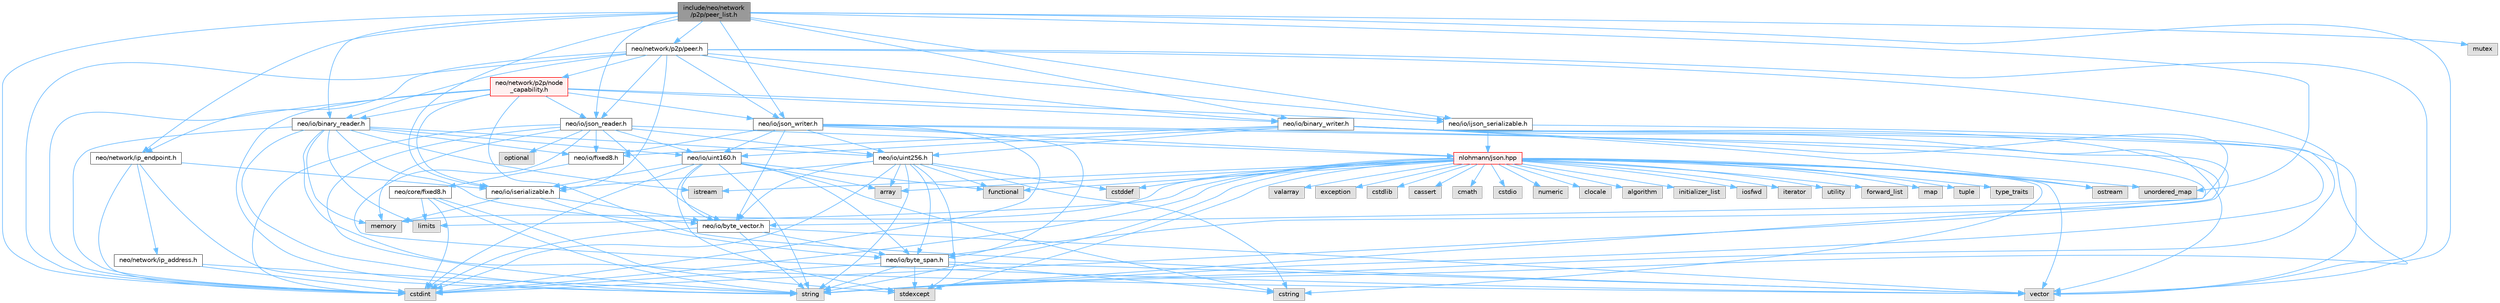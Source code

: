 digraph "include/neo/network/p2p/peer_list.h"
{
 // LATEX_PDF_SIZE
  bgcolor="transparent";
  edge [fontname=Helvetica,fontsize=10,labelfontname=Helvetica,labelfontsize=10];
  node [fontname=Helvetica,fontsize=10,shape=box,height=0.2,width=0.4];
  Node1 [id="Node000001",label="include/neo/network\l/p2p/peer_list.h",height=0.2,width=0.4,color="gray40", fillcolor="grey60", style="filled", fontcolor="black",tooltip=" "];
  Node1 -> Node2 [id="edge145_Node000001_Node000002",color="steelblue1",style="solid",tooltip=" "];
  Node2 [id="Node000002",label="neo/io/binary_reader.h",height=0.2,width=0.4,color="grey40", fillcolor="white", style="filled",URL="$binary__reader_8h.html",tooltip=" "];
  Node2 -> Node3 [id="edge146_Node000002_Node000003",color="steelblue1",style="solid",tooltip=" "];
  Node3 [id="Node000003",label="neo/io/byte_vector.h",height=0.2,width=0.4,color="grey40", fillcolor="white", style="filled",URL="$io_2byte__vector_8h.html",tooltip=" "];
  Node3 -> Node4 [id="edge147_Node000003_Node000004",color="steelblue1",style="solid",tooltip=" "];
  Node4 [id="Node000004",label="neo/io/byte_span.h",height=0.2,width=0.4,color="grey40", fillcolor="white", style="filled",URL="$io_2byte__span_8h.html",tooltip=" "];
  Node4 -> Node5 [id="edge148_Node000004_Node000005",color="steelblue1",style="solid",tooltip=" "];
  Node5 [id="Node000005",label="cstdint",height=0.2,width=0.4,color="grey60", fillcolor="#E0E0E0", style="filled",tooltip=" "];
  Node4 -> Node6 [id="edge149_Node000004_Node000006",color="steelblue1",style="solid",tooltip=" "];
  Node6 [id="Node000006",label="cstring",height=0.2,width=0.4,color="grey60", fillcolor="#E0E0E0", style="filled",tooltip=" "];
  Node4 -> Node7 [id="edge150_Node000004_Node000007",color="steelblue1",style="solid",tooltip=" "];
  Node7 [id="Node000007",label="stdexcept",height=0.2,width=0.4,color="grey60", fillcolor="#E0E0E0", style="filled",tooltip=" "];
  Node4 -> Node8 [id="edge151_Node000004_Node000008",color="steelblue1",style="solid",tooltip=" "];
  Node8 [id="Node000008",label="string",height=0.2,width=0.4,color="grey60", fillcolor="#E0E0E0", style="filled",tooltip=" "];
  Node4 -> Node9 [id="edge152_Node000004_Node000009",color="steelblue1",style="solid",tooltip=" "];
  Node9 [id="Node000009",label="vector",height=0.2,width=0.4,color="grey60", fillcolor="#E0E0E0", style="filled",tooltip=" "];
  Node3 -> Node5 [id="edge153_Node000003_Node000005",color="steelblue1",style="solid",tooltip=" "];
  Node3 -> Node8 [id="edge154_Node000003_Node000008",color="steelblue1",style="solid",tooltip=" "];
  Node3 -> Node9 [id="edge155_Node000003_Node000009",color="steelblue1",style="solid",tooltip=" "];
  Node2 -> Node10 [id="edge156_Node000002_Node000010",color="steelblue1",style="solid",tooltip=" "];
  Node10 [id="Node000010",label="neo/io/fixed8.h",height=0.2,width=0.4,color="grey40", fillcolor="white", style="filled",URL="$io_2fixed8_8h.html",tooltip=" "];
  Node10 -> Node11 [id="edge157_Node000010_Node000011",color="steelblue1",style="solid",tooltip=" "];
  Node11 [id="Node000011",label="neo/core/fixed8.h",height=0.2,width=0.4,color="grey40", fillcolor="white", style="filled",URL="$core_2fixed8_8h.html",tooltip=" "];
  Node11 -> Node5 [id="edge158_Node000011_Node000005",color="steelblue1",style="solid",tooltip=" "];
  Node11 -> Node12 [id="edge159_Node000011_Node000012",color="steelblue1",style="solid",tooltip=" "];
  Node12 [id="Node000012",label="limits",height=0.2,width=0.4,color="grey60", fillcolor="#E0E0E0", style="filled",tooltip=" "];
  Node11 -> Node7 [id="edge160_Node000011_Node000007",color="steelblue1",style="solid",tooltip=" "];
  Node11 -> Node8 [id="edge161_Node000011_Node000008",color="steelblue1",style="solid",tooltip=" "];
  Node2 -> Node13 [id="edge162_Node000002_Node000013",color="steelblue1",style="solid",tooltip=" "];
  Node13 [id="Node000013",label="neo/io/uint160.h",height=0.2,width=0.4,color="grey40", fillcolor="white", style="filled",URL="$uint160_8h.html",tooltip=" "];
  Node13 -> Node4 [id="edge163_Node000013_Node000004",color="steelblue1",style="solid",tooltip=" "];
  Node13 -> Node3 [id="edge164_Node000013_Node000003",color="steelblue1",style="solid",tooltip=" "];
  Node13 -> Node14 [id="edge165_Node000013_Node000014",color="steelblue1",style="solid",tooltip=" "];
  Node14 [id="Node000014",label="neo/io/iserializable.h",height=0.2,width=0.4,color="grey40", fillcolor="white", style="filled",URL="$iserializable_8h.html",tooltip=" "];
  Node14 -> Node4 [id="edge166_Node000014_Node000004",color="steelblue1",style="solid",tooltip=" "];
  Node14 -> Node3 [id="edge167_Node000014_Node000003",color="steelblue1",style="solid",tooltip=" "];
  Node14 -> Node15 [id="edge168_Node000014_Node000015",color="steelblue1",style="solid",tooltip=" "];
  Node15 [id="Node000015",label="memory",height=0.2,width=0.4,color="grey60", fillcolor="#E0E0E0", style="filled",tooltip=" "];
  Node13 -> Node16 [id="edge169_Node000013_Node000016",color="steelblue1",style="solid",tooltip=" "];
  Node16 [id="Node000016",label="array",height=0.2,width=0.4,color="grey60", fillcolor="#E0E0E0", style="filled",tooltip=" "];
  Node13 -> Node5 [id="edge170_Node000013_Node000005",color="steelblue1",style="solid",tooltip=" "];
  Node13 -> Node6 [id="edge171_Node000013_Node000006",color="steelblue1",style="solid",tooltip=" "];
  Node13 -> Node17 [id="edge172_Node000013_Node000017",color="steelblue1",style="solid",tooltip=" "];
  Node17 [id="Node000017",label="functional",height=0.2,width=0.4,color="grey60", fillcolor="#E0E0E0", style="filled",tooltip=" "];
  Node13 -> Node7 [id="edge173_Node000013_Node000007",color="steelblue1",style="solid",tooltip=" "];
  Node13 -> Node8 [id="edge174_Node000013_Node000008",color="steelblue1",style="solid",tooltip=" "];
  Node2 -> Node18 [id="edge175_Node000002_Node000018",color="steelblue1",style="solid",tooltip=" "];
  Node18 [id="Node000018",label="neo/io/uint256.h",height=0.2,width=0.4,color="grey40", fillcolor="white", style="filled",URL="$uint256_8h.html",tooltip=" "];
  Node18 -> Node4 [id="edge176_Node000018_Node000004",color="steelblue1",style="solid",tooltip=" "];
  Node18 -> Node3 [id="edge177_Node000018_Node000003",color="steelblue1",style="solid",tooltip=" "];
  Node18 -> Node14 [id="edge178_Node000018_Node000014",color="steelblue1",style="solid",tooltip=" "];
  Node18 -> Node16 [id="edge179_Node000018_Node000016",color="steelblue1",style="solid",tooltip=" "];
  Node18 -> Node19 [id="edge180_Node000018_Node000019",color="steelblue1",style="solid",tooltip=" "];
  Node19 [id="Node000019",label="cstddef",height=0.2,width=0.4,color="grey60", fillcolor="#E0E0E0", style="filled",tooltip=" "];
  Node18 -> Node5 [id="edge181_Node000018_Node000005",color="steelblue1",style="solid",tooltip=" "];
  Node18 -> Node6 [id="edge182_Node000018_Node000006",color="steelblue1",style="solid",tooltip=" "];
  Node18 -> Node17 [id="edge183_Node000018_Node000017",color="steelblue1",style="solid",tooltip=" "];
  Node18 -> Node7 [id="edge184_Node000018_Node000007",color="steelblue1",style="solid",tooltip=" "];
  Node18 -> Node8 [id="edge185_Node000018_Node000008",color="steelblue1",style="solid",tooltip=" "];
  Node2 -> Node5 [id="edge186_Node000002_Node000005",color="steelblue1",style="solid",tooltip=" "];
  Node2 -> Node20 [id="edge187_Node000002_Node000020",color="steelblue1",style="solid",tooltip=" "];
  Node20 [id="Node000020",label="istream",height=0.2,width=0.4,color="grey60", fillcolor="#E0E0E0", style="filled",tooltip=" "];
  Node2 -> Node12 [id="edge188_Node000002_Node000012",color="steelblue1",style="solid",tooltip=" "];
  Node2 -> Node15 [id="edge189_Node000002_Node000015",color="steelblue1",style="solid",tooltip=" "];
  Node2 -> Node8 [id="edge190_Node000002_Node000008",color="steelblue1",style="solid",tooltip=" "];
  Node2 -> Node9 [id="edge191_Node000002_Node000009",color="steelblue1",style="solid",tooltip=" "];
  Node1 -> Node21 [id="edge192_Node000001_Node000021",color="steelblue1",style="solid",tooltip=" "];
  Node21 [id="Node000021",label="neo/io/binary_writer.h",height=0.2,width=0.4,color="grey40", fillcolor="white", style="filled",URL="$binary__writer_8h.html",tooltip=" "];
  Node21 -> Node4 [id="edge193_Node000021_Node000004",color="steelblue1",style="solid",tooltip=" "];
  Node21 -> Node3 [id="edge194_Node000021_Node000003",color="steelblue1",style="solid",tooltip=" "];
  Node21 -> Node10 [id="edge195_Node000021_Node000010",color="steelblue1",style="solid",tooltip=" "];
  Node21 -> Node13 [id="edge196_Node000021_Node000013",color="steelblue1",style="solid",tooltip=" "];
  Node21 -> Node18 [id="edge197_Node000021_Node000018",color="steelblue1",style="solid",tooltip=" "];
  Node21 -> Node5 [id="edge198_Node000021_Node000005",color="steelblue1",style="solid",tooltip=" "];
  Node21 -> Node22 [id="edge199_Node000021_Node000022",color="steelblue1",style="solid",tooltip=" "];
  Node22 [id="Node000022",label="ostream",height=0.2,width=0.4,color="grey60", fillcolor="#E0E0E0", style="filled",tooltip=" "];
  Node21 -> Node8 [id="edge200_Node000021_Node000008",color="steelblue1",style="solid",tooltip=" "];
  Node21 -> Node9 [id="edge201_Node000021_Node000009",color="steelblue1",style="solid",tooltip=" "];
  Node1 -> Node23 [id="edge202_Node000001_Node000023",color="steelblue1",style="solid",tooltip=" "];
  Node23 [id="Node000023",label="neo/io/ijson_serializable.h",height=0.2,width=0.4,color="grey40", fillcolor="white", style="filled",URL="$ijson__serializable_8h.html",tooltip=" "];
  Node23 -> Node24 [id="edge203_Node000023_Node000024",color="steelblue1",style="solid",tooltip=" "];
  Node24 [id="Node000024",label="nlohmann/json.hpp",height=0.2,width=0.4,color="red", fillcolor="#FFF0F0", style="filled",URL="$json_8hpp.html",tooltip=" "];
  Node24 -> Node25 [id="edge204_Node000024_Node000025",color="steelblue1",style="solid",tooltip=" "];
  Node25 [id="Node000025",label="algorithm",height=0.2,width=0.4,color="grey60", fillcolor="#E0E0E0", style="filled",tooltip=" "];
  Node24 -> Node19 [id="edge205_Node000024_Node000019",color="steelblue1",style="solid",tooltip=" "];
  Node24 -> Node17 [id="edge206_Node000024_Node000017",color="steelblue1",style="solid",tooltip=" "];
  Node24 -> Node26 [id="edge207_Node000024_Node000026",color="steelblue1",style="solid",tooltip=" "];
  Node26 [id="Node000026",label="initializer_list",height=0.2,width=0.4,color="grey60", fillcolor="#E0E0E0", style="filled",tooltip=" "];
  Node24 -> Node27 [id="edge208_Node000024_Node000027",color="steelblue1",style="solid",tooltip=" "];
  Node27 [id="Node000027",label="iosfwd",height=0.2,width=0.4,color="grey60", fillcolor="#E0E0E0", style="filled",tooltip=" "];
  Node24 -> Node28 [id="edge209_Node000024_Node000028",color="steelblue1",style="solid",tooltip=" "];
  Node28 [id="Node000028",label="iterator",height=0.2,width=0.4,color="grey60", fillcolor="#E0E0E0", style="filled",tooltip=" "];
  Node24 -> Node15 [id="edge210_Node000024_Node000015",color="steelblue1",style="solid",tooltip=" "];
  Node24 -> Node8 [id="edge211_Node000024_Node000008",color="steelblue1",style="solid",tooltip=" "];
  Node24 -> Node29 [id="edge212_Node000024_Node000029",color="steelblue1",style="solid",tooltip=" "];
  Node29 [id="Node000029",label="utility",height=0.2,width=0.4,color="grey60", fillcolor="#E0E0E0", style="filled",tooltip=" "];
  Node24 -> Node9 [id="edge213_Node000024_Node000009",color="steelblue1",style="solid",tooltip=" "];
  Node24 -> Node16 [id="edge214_Node000024_Node000016",color="steelblue1",style="solid",tooltip=" "];
  Node24 -> Node30 [id="edge215_Node000024_Node000030",color="steelblue1",style="solid",tooltip=" "];
  Node30 [id="Node000030",label="forward_list",height=0.2,width=0.4,color="grey60", fillcolor="#E0E0E0", style="filled",tooltip=" "];
  Node24 -> Node31 [id="edge216_Node000024_Node000031",color="steelblue1",style="solid",tooltip=" "];
  Node31 [id="Node000031",label="map",height=0.2,width=0.4,color="grey60", fillcolor="#E0E0E0", style="filled",tooltip=" "];
  Node24 -> Node32 [id="edge217_Node000024_Node000032",color="steelblue1",style="solid",tooltip=" "];
  Node32 [id="Node000032",label="tuple",height=0.2,width=0.4,color="grey60", fillcolor="#E0E0E0", style="filled",tooltip=" "];
  Node24 -> Node33 [id="edge218_Node000024_Node000033",color="steelblue1",style="solid",tooltip=" "];
  Node33 [id="Node000033",label="type_traits",height=0.2,width=0.4,color="grey60", fillcolor="#E0E0E0", style="filled",tooltip=" "];
  Node24 -> Node34 [id="edge219_Node000024_Node000034",color="steelblue1",style="solid",tooltip=" "];
  Node34 [id="Node000034",label="unordered_map",height=0.2,width=0.4,color="grey60", fillcolor="#E0E0E0", style="filled",tooltip=" "];
  Node24 -> Node35 [id="edge220_Node000024_Node000035",color="steelblue1",style="solid",tooltip=" "];
  Node35 [id="Node000035",label="valarray",height=0.2,width=0.4,color="grey60", fillcolor="#E0E0E0", style="filled",tooltip=" "];
  Node24 -> Node36 [id="edge221_Node000024_Node000036",color="steelblue1",style="solid",tooltip=" "];
  Node36 [id="Node000036",label="exception",height=0.2,width=0.4,color="grey60", fillcolor="#E0E0E0", style="filled",tooltip=" "];
  Node24 -> Node7 [id="edge222_Node000024_Node000007",color="steelblue1",style="solid",tooltip=" "];
  Node24 -> Node5 [id="edge223_Node000024_Node000005",color="steelblue1",style="solid",tooltip=" "];
  Node24 -> Node37 [id="edge224_Node000024_Node000037",color="steelblue1",style="solid",tooltip=" "];
  Node37 [id="Node000037",label="cstdlib",height=0.2,width=0.4,color="grey60", fillcolor="#E0E0E0", style="filled",tooltip=" "];
  Node24 -> Node38 [id="edge225_Node000024_Node000038",color="steelblue1",style="solid",tooltip=" "];
  Node38 [id="Node000038",label="cassert",height=0.2,width=0.4,color="grey60", fillcolor="#E0E0E0", style="filled",tooltip=" "];
  Node24 -> Node12 [id="edge226_Node000024_Node000012",color="steelblue1",style="solid",tooltip=" "];
  Node24 -> Node6 [id="edge227_Node000024_Node000006",color="steelblue1",style="solid",tooltip=" "];
  Node24 -> Node39 [id="edge228_Node000024_Node000039",color="steelblue1",style="solid",tooltip=" "];
  Node39 [id="Node000039",label="cmath",height=0.2,width=0.4,color="grey60", fillcolor="#E0E0E0", style="filled",tooltip=" "];
  Node24 -> Node40 [id="edge229_Node000024_Node000040",color="steelblue1",style="solid",tooltip=" "];
  Node40 [id="Node000040",label="cstdio",height=0.2,width=0.4,color="grey60", fillcolor="#E0E0E0", style="filled",tooltip=" "];
  Node24 -> Node41 [id="edge230_Node000024_Node000041",color="steelblue1",style="solid",tooltip=" "];
  Node41 [id="Node000041",label="numeric",height=0.2,width=0.4,color="grey60", fillcolor="#E0E0E0", style="filled",tooltip=" "];
  Node24 -> Node20 [id="edge231_Node000024_Node000020",color="steelblue1",style="solid",tooltip=" "];
  Node24 -> Node42 [id="edge232_Node000024_Node000042",color="steelblue1",style="solid",tooltip=" "];
  Node42 [id="Node000042",label="clocale",height=0.2,width=0.4,color="grey60", fillcolor="#E0E0E0", style="filled",tooltip=" "];
  Node24 -> Node22 [id="edge233_Node000024_Node000022",color="steelblue1",style="solid",tooltip=" "];
  Node23 -> Node8 [id="edge234_Node000023_Node000008",color="steelblue1",style="solid",tooltip=" "];
  Node1 -> Node14 [id="edge235_Node000001_Node000014",color="steelblue1",style="solid",tooltip=" "];
  Node1 -> Node47 [id="edge236_Node000001_Node000047",color="steelblue1",style="solid",tooltip=" "];
  Node47 [id="Node000047",label="neo/io/json_reader.h",height=0.2,width=0.4,color="grey40", fillcolor="white", style="filled",URL="$json__reader_8h.html",tooltip=" "];
  Node47 -> Node3 [id="edge237_Node000047_Node000003",color="steelblue1",style="solid",tooltip=" "];
  Node47 -> Node10 [id="edge238_Node000047_Node000010",color="steelblue1",style="solid",tooltip=" "];
  Node47 -> Node13 [id="edge239_Node000047_Node000013",color="steelblue1",style="solid",tooltip=" "];
  Node47 -> Node18 [id="edge240_Node000047_Node000018",color="steelblue1",style="solid",tooltip=" "];
  Node47 -> Node5 [id="edge241_Node000047_Node000005",color="steelblue1",style="solid",tooltip=" "];
  Node47 -> Node15 [id="edge242_Node000047_Node000015",color="steelblue1",style="solid",tooltip=" "];
  Node47 -> Node24 [id="edge243_Node000047_Node000024",color="steelblue1",style="solid",tooltip=" "];
  Node47 -> Node48 [id="edge244_Node000047_Node000048",color="steelblue1",style="solid",tooltip=" "];
  Node48 [id="Node000048",label="optional",height=0.2,width=0.4,color="grey60", fillcolor="#E0E0E0", style="filled",tooltip=" "];
  Node47 -> Node8 [id="edge245_Node000047_Node000008",color="steelblue1",style="solid",tooltip=" "];
  Node47 -> Node9 [id="edge246_Node000047_Node000009",color="steelblue1",style="solid",tooltip=" "];
  Node1 -> Node49 [id="edge247_Node000001_Node000049",color="steelblue1",style="solid",tooltip=" "];
  Node49 [id="Node000049",label="neo/io/json_writer.h",height=0.2,width=0.4,color="grey40", fillcolor="white", style="filled",URL="$json__writer_8h.html",tooltip=" "];
  Node49 -> Node4 [id="edge248_Node000049_Node000004",color="steelblue1",style="solid",tooltip=" "];
  Node49 -> Node3 [id="edge249_Node000049_Node000003",color="steelblue1",style="solid",tooltip=" "];
  Node49 -> Node10 [id="edge250_Node000049_Node000010",color="steelblue1",style="solid",tooltip=" "];
  Node49 -> Node13 [id="edge251_Node000049_Node000013",color="steelblue1",style="solid",tooltip=" "];
  Node49 -> Node18 [id="edge252_Node000049_Node000018",color="steelblue1",style="solid",tooltip=" "];
  Node49 -> Node5 [id="edge253_Node000049_Node000005",color="steelblue1",style="solid",tooltip=" "];
  Node49 -> Node24 [id="edge254_Node000049_Node000024",color="steelblue1",style="solid",tooltip=" "];
  Node49 -> Node8 [id="edge255_Node000049_Node000008",color="steelblue1",style="solid",tooltip=" "];
  Node49 -> Node9 [id="edge256_Node000049_Node000009",color="steelblue1",style="solid",tooltip=" "];
  Node1 -> Node50 [id="edge257_Node000001_Node000050",color="steelblue1",style="solid",tooltip=" "];
  Node50 [id="Node000050",label="neo/network/ip_endpoint.h",height=0.2,width=0.4,color="grey40", fillcolor="white", style="filled",URL="$ip__endpoint_8h.html",tooltip=" "];
  Node50 -> Node14 [id="edge258_Node000050_Node000014",color="steelblue1",style="solid",tooltip=" "];
  Node50 -> Node51 [id="edge259_Node000050_Node000051",color="steelblue1",style="solid",tooltip=" "];
  Node51 [id="Node000051",label="neo/network/ip_address.h",height=0.2,width=0.4,color="grey40", fillcolor="white", style="filled",URL="$ip__address_8h.html",tooltip=" "];
  Node51 -> Node5 [id="edge260_Node000051_Node000005",color="steelblue1",style="solid",tooltip=" "];
  Node51 -> Node8 [id="edge261_Node000051_Node000008",color="steelblue1",style="solid",tooltip=" "];
  Node50 -> Node5 [id="edge262_Node000050_Node000005",color="steelblue1",style="solid",tooltip=" "];
  Node50 -> Node8 [id="edge263_Node000050_Node000008",color="steelblue1",style="solid",tooltip=" "];
  Node1 -> Node52 [id="edge264_Node000001_Node000052",color="steelblue1",style="solid",tooltip=" "];
  Node52 [id="Node000052",label="neo/network/p2p/peer.h",height=0.2,width=0.4,color="grey40", fillcolor="white", style="filled",URL="$peer_8h.html",tooltip=" "];
  Node52 -> Node2 [id="edge265_Node000052_Node000002",color="steelblue1",style="solid",tooltip=" "];
  Node52 -> Node21 [id="edge266_Node000052_Node000021",color="steelblue1",style="solid",tooltip=" "];
  Node52 -> Node23 [id="edge267_Node000052_Node000023",color="steelblue1",style="solid",tooltip=" "];
  Node52 -> Node14 [id="edge268_Node000052_Node000014",color="steelblue1",style="solid",tooltip=" "];
  Node52 -> Node47 [id="edge269_Node000052_Node000047",color="steelblue1",style="solid",tooltip=" "];
  Node52 -> Node49 [id="edge270_Node000052_Node000049",color="steelblue1",style="solid",tooltip=" "];
  Node52 -> Node50 [id="edge271_Node000052_Node000050",color="steelblue1",style="solid",tooltip=" "];
  Node52 -> Node53 [id="edge272_Node000052_Node000053",color="steelblue1",style="solid",tooltip=" "];
  Node53 [id="Node000053",label="neo/network/p2p/node\l_capability.h",height=0.2,width=0.4,color="red", fillcolor="#FFF0F0", style="filled",URL="$node__capability_8h.html",tooltip=" "];
  Node53 -> Node2 [id="edge273_Node000053_Node000002",color="steelblue1",style="solid",tooltip=" "];
  Node53 -> Node21 [id="edge274_Node000053_Node000021",color="steelblue1",style="solid",tooltip=" "];
  Node53 -> Node23 [id="edge275_Node000053_Node000023",color="steelblue1",style="solid",tooltip=" "];
  Node53 -> Node14 [id="edge276_Node000053_Node000014",color="steelblue1",style="solid",tooltip=" "];
  Node53 -> Node47 [id="edge277_Node000053_Node000047",color="steelblue1",style="solid",tooltip=" "];
  Node53 -> Node49 [id="edge278_Node000053_Node000049",color="steelblue1",style="solid",tooltip=" "];
  Node53 -> Node5 [id="edge279_Node000053_Node000005",color="steelblue1",style="solid",tooltip=" "];
  Node53 -> Node8 [id="edge280_Node000053_Node000008",color="steelblue1",style="solid",tooltip=" "];
  Node53 -> Node9 [id="edge281_Node000053_Node000009",color="steelblue1",style="solid",tooltip=" "];
  Node52 -> Node5 [id="edge282_Node000052_Node000005",color="steelblue1",style="solid",tooltip=" "];
  Node52 -> Node8 [id="edge283_Node000052_Node000008",color="steelblue1",style="solid",tooltip=" "];
  Node52 -> Node9 [id="edge284_Node000052_Node000009",color="steelblue1",style="solid",tooltip=" "];
  Node1 -> Node5 [id="edge285_Node000001_Node000005",color="steelblue1",style="solid",tooltip=" "];
  Node1 -> Node55 [id="edge286_Node000001_Node000055",color="steelblue1",style="solid",tooltip=" "];
  Node55 [id="Node000055",label="mutex",height=0.2,width=0.4,color="grey60", fillcolor="#E0E0E0", style="filled",tooltip=" "];
  Node1 -> Node34 [id="edge287_Node000001_Node000034",color="steelblue1",style="solid",tooltip=" "];
  Node1 -> Node9 [id="edge288_Node000001_Node000009",color="steelblue1",style="solid",tooltip=" "];
}
